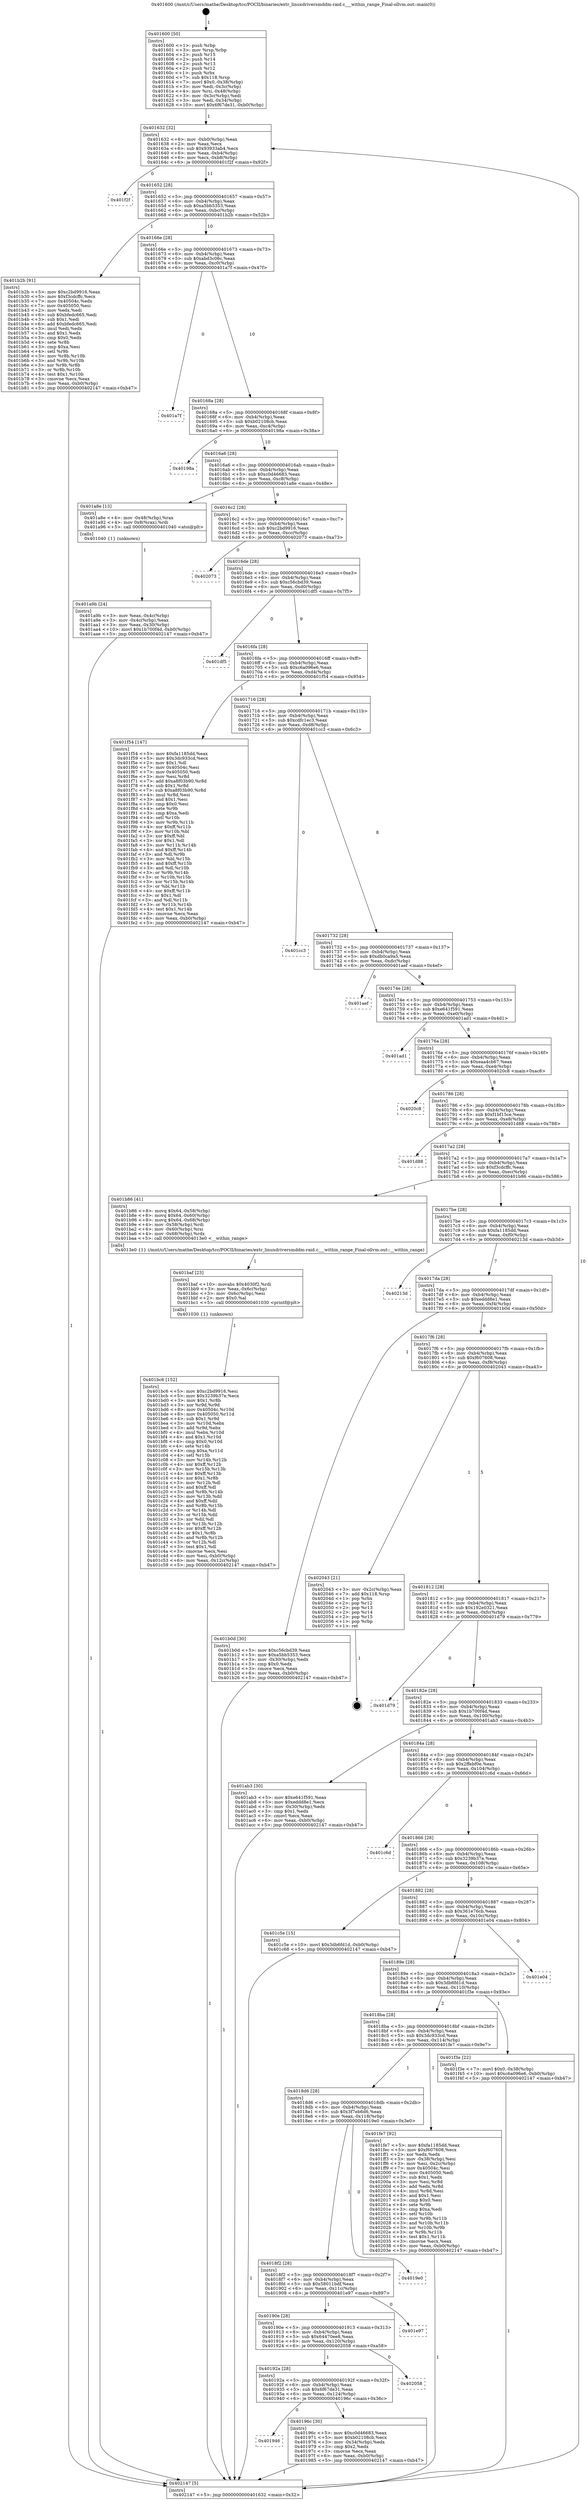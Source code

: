 digraph "0x401600" {
  label = "0x401600 (/mnt/c/Users/mathe/Desktop/tcc/POCII/binaries/extr_linuxdriversmddm-raid.c___within_range_Final-ollvm.out::main(0))"
  labelloc = "t"
  node[shape=record]

  Entry [label="",width=0.3,height=0.3,shape=circle,fillcolor=black,style=filled]
  "0x401632" [label="{
     0x401632 [32]\l
     | [instrs]\l
     &nbsp;&nbsp;0x401632 \<+6\>: mov -0xb0(%rbp),%eax\l
     &nbsp;&nbsp;0x401638 \<+2\>: mov %eax,%ecx\l
     &nbsp;&nbsp;0x40163a \<+6\>: sub $0x93933ab4,%ecx\l
     &nbsp;&nbsp;0x401640 \<+6\>: mov %eax,-0xb4(%rbp)\l
     &nbsp;&nbsp;0x401646 \<+6\>: mov %ecx,-0xb8(%rbp)\l
     &nbsp;&nbsp;0x40164c \<+6\>: je 0000000000401f2f \<main+0x92f\>\l
  }"]
  "0x401f2f" [label="{
     0x401f2f\l
  }", style=dashed]
  "0x401652" [label="{
     0x401652 [28]\l
     | [instrs]\l
     &nbsp;&nbsp;0x401652 \<+5\>: jmp 0000000000401657 \<main+0x57\>\l
     &nbsp;&nbsp;0x401657 \<+6\>: mov -0xb4(%rbp),%eax\l
     &nbsp;&nbsp;0x40165d \<+5\>: sub $0xa5bb5353,%eax\l
     &nbsp;&nbsp;0x401662 \<+6\>: mov %eax,-0xbc(%rbp)\l
     &nbsp;&nbsp;0x401668 \<+6\>: je 0000000000401b2b \<main+0x52b\>\l
  }"]
  Exit [label="",width=0.3,height=0.3,shape=circle,fillcolor=black,style=filled,peripheries=2]
  "0x401b2b" [label="{
     0x401b2b [91]\l
     | [instrs]\l
     &nbsp;&nbsp;0x401b2b \<+5\>: mov $0xc2bd9916,%eax\l
     &nbsp;&nbsp;0x401b30 \<+5\>: mov $0xf3cdcffc,%ecx\l
     &nbsp;&nbsp;0x401b35 \<+7\>: mov 0x40504c,%edx\l
     &nbsp;&nbsp;0x401b3c \<+7\>: mov 0x405050,%esi\l
     &nbsp;&nbsp;0x401b43 \<+2\>: mov %edx,%edi\l
     &nbsp;&nbsp;0x401b45 \<+6\>: sub $0xbfedc665,%edi\l
     &nbsp;&nbsp;0x401b4b \<+3\>: sub $0x1,%edi\l
     &nbsp;&nbsp;0x401b4e \<+6\>: add $0xbfedc665,%edi\l
     &nbsp;&nbsp;0x401b54 \<+3\>: imul %edi,%edx\l
     &nbsp;&nbsp;0x401b57 \<+3\>: and $0x1,%edx\l
     &nbsp;&nbsp;0x401b5a \<+3\>: cmp $0x0,%edx\l
     &nbsp;&nbsp;0x401b5d \<+4\>: sete %r8b\l
     &nbsp;&nbsp;0x401b61 \<+3\>: cmp $0xa,%esi\l
     &nbsp;&nbsp;0x401b64 \<+4\>: setl %r9b\l
     &nbsp;&nbsp;0x401b68 \<+3\>: mov %r8b,%r10b\l
     &nbsp;&nbsp;0x401b6b \<+3\>: and %r9b,%r10b\l
     &nbsp;&nbsp;0x401b6e \<+3\>: xor %r9b,%r8b\l
     &nbsp;&nbsp;0x401b71 \<+3\>: or %r8b,%r10b\l
     &nbsp;&nbsp;0x401b74 \<+4\>: test $0x1,%r10b\l
     &nbsp;&nbsp;0x401b78 \<+3\>: cmovne %ecx,%eax\l
     &nbsp;&nbsp;0x401b7b \<+6\>: mov %eax,-0xb0(%rbp)\l
     &nbsp;&nbsp;0x401b81 \<+5\>: jmp 0000000000402147 \<main+0xb47\>\l
  }"]
  "0x40166e" [label="{
     0x40166e [28]\l
     | [instrs]\l
     &nbsp;&nbsp;0x40166e \<+5\>: jmp 0000000000401673 \<main+0x73\>\l
     &nbsp;&nbsp;0x401673 \<+6\>: mov -0xb4(%rbp),%eax\l
     &nbsp;&nbsp;0x401679 \<+5\>: sub $0xabd3c06c,%eax\l
     &nbsp;&nbsp;0x40167e \<+6\>: mov %eax,-0xc0(%rbp)\l
     &nbsp;&nbsp;0x401684 \<+6\>: je 0000000000401a7f \<main+0x47f\>\l
  }"]
  "0x401bc6" [label="{
     0x401bc6 [152]\l
     | [instrs]\l
     &nbsp;&nbsp;0x401bc6 \<+5\>: mov $0xc2bd9916,%esi\l
     &nbsp;&nbsp;0x401bcb \<+5\>: mov $0x3239b37e,%ecx\l
     &nbsp;&nbsp;0x401bd0 \<+3\>: mov $0x1,%r8b\l
     &nbsp;&nbsp;0x401bd3 \<+3\>: xor %r9d,%r9d\l
     &nbsp;&nbsp;0x401bd6 \<+8\>: mov 0x40504c,%r10d\l
     &nbsp;&nbsp;0x401bde \<+8\>: mov 0x405050,%r11d\l
     &nbsp;&nbsp;0x401be6 \<+4\>: sub $0x1,%r9d\l
     &nbsp;&nbsp;0x401bea \<+3\>: mov %r10d,%ebx\l
     &nbsp;&nbsp;0x401bed \<+3\>: add %r9d,%ebx\l
     &nbsp;&nbsp;0x401bf0 \<+4\>: imul %ebx,%r10d\l
     &nbsp;&nbsp;0x401bf4 \<+4\>: and $0x1,%r10d\l
     &nbsp;&nbsp;0x401bf8 \<+4\>: cmp $0x0,%r10d\l
     &nbsp;&nbsp;0x401bfc \<+4\>: sete %r14b\l
     &nbsp;&nbsp;0x401c00 \<+4\>: cmp $0xa,%r11d\l
     &nbsp;&nbsp;0x401c04 \<+4\>: setl %r15b\l
     &nbsp;&nbsp;0x401c08 \<+3\>: mov %r14b,%r12b\l
     &nbsp;&nbsp;0x401c0b \<+4\>: xor $0xff,%r12b\l
     &nbsp;&nbsp;0x401c0f \<+3\>: mov %r15b,%r13b\l
     &nbsp;&nbsp;0x401c12 \<+4\>: xor $0xff,%r13b\l
     &nbsp;&nbsp;0x401c16 \<+4\>: xor $0x1,%r8b\l
     &nbsp;&nbsp;0x401c1a \<+3\>: mov %r12b,%dl\l
     &nbsp;&nbsp;0x401c1d \<+3\>: and $0xff,%dl\l
     &nbsp;&nbsp;0x401c20 \<+3\>: and %r8b,%r14b\l
     &nbsp;&nbsp;0x401c23 \<+3\>: mov %r13b,%dil\l
     &nbsp;&nbsp;0x401c26 \<+4\>: and $0xff,%dil\l
     &nbsp;&nbsp;0x401c2a \<+3\>: and %r8b,%r15b\l
     &nbsp;&nbsp;0x401c2d \<+3\>: or %r14b,%dl\l
     &nbsp;&nbsp;0x401c30 \<+3\>: or %r15b,%dil\l
     &nbsp;&nbsp;0x401c33 \<+3\>: xor %dil,%dl\l
     &nbsp;&nbsp;0x401c36 \<+3\>: or %r13b,%r12b\l
     &nbsp;&nbsp;0x401c39 \<+4\>: xor $0xff,%r12b\l
     &nbsp;&nbsp;0x401c3d \<+4\>: or $0x1,%r8b\l
     &nbsp;&nbsp;0x401c41 \<+3\>: and %r8b,%r12b\l
     &nbsp;&nbsp;0x401c44 \<+3\>: or %r12b,%dl\l
     &nbsp;&nbsp;0x401c47 \<+3\>: test $0x1,%dl\l
     &nbsp;&nbsp;0x401c4a \<+3\>: cmovne %ecx,%esi\l
     &nbsp;&nbsp;0x401c4d \<+6\>: mov %esi,-0xb0(%rbp)\l
     &nbsp;&nbsp;0x401c53 \<+6\>: mov %eax,-0x12c(%rbp)\l
     &nbsp;&nbsp;0x401c59 \<+5\>: jmp 0000000000402147 \<main+0xb47\>\l
  }"]
  "0x401a7f" [label="{
     0x401a7f\l
  }", style=dashed]
  "0x40168a" [label="{
     0x40168a [28]\l
     | [instrs]\l
     &nbsp;&nbsp;0x40168a \<+5\>: jmp 000000000040168f \<main+0x8f\>\l
     &nbsp;&nbsp;0x40168f \<+6\>: mov -0xb4(%rbp),%eax\l
     &nbsp;&nbsp;0x401695 \<+5\>: sub $0xb02108cb,%eax\l
     &nbsp;&nbsp;0x40169a \<+6\>: mov %eax,-0xc4(%rbp)\l
     &nbsp;&nbsp;0x4016a0 \<+6\>: je 000000000040198a \<main+0x38a\>\l
  }"]
  "0x401baf" [label="{
     0x401baf [23]\l
     | [instrs]\l
     &nbsp;&nbsp;0x401baf \<+10\>: movabs $0x4030f2,%rdi\l
     &nbsp;&nbsp;0x401bb9 \<+3\>: mov %eax,-0x6c(%rbp)\l
     &nbsp;&nbsp;0x401bbc \<+3\>: mov -0x6c(%rbp),%esi\l
     &nbsp;&nbsp;0x401bbf \<+2\>: mov $0x0,%al\l
     &nbsp;&nbsp;0x401bc1 \<+5\>: call 0000000000401030 \<printf@plt\>\l
     | [calls]\l
     &nbsp;&nbsp;0x401030 \{1\} (unknown)\l
  }"]
  "0x40198a" [label="{
     0x40198a\l
  }", style=dashed]
  "0x4016a6" [label="{
     0x4016a6 [28]\l
     | [instrs]\l
     &nbsp;&nbsp;0x4016a6 \<+5\>: jmp 00000000004016ab \<main+0xab\>\l
     &nbsp;&nbsp;0x4016ab \<+6\>: mov -0xb4(%rbp),%eax\l
     &nbsp;&nbsp;0x4016b1 \<+5\>: sub $0xc0d46683,%eax\l
     &nbsp;&nbsp;0x4016b6 \<+6\>: mov %eax,-0xc8(%rbp)\l
     &nbsp;&nbsp;0x4016bc \<+6\>: je 0000000000401a8e \<main+0x48e\>\l
  }"]
  "0x401a9b" [label="{
     0x401a9b [24]\l
     | [instrs]\l
     &nbsp;&nbsp;0x401a9b \<+3\>: mov %eax,-0x4c(%rbp)\l
     &nbsp;&nbsp;0x401a9e \<+3\>: mov -0x4c(%rbp),%eax\l
     &nbsp;&nbsp;0x401aa1 \<+3\>: mov %eax,-0x30(%rbp)\l
     &nbsp;&nbsp;0x401aa4 \<+10\>: movl $0x1b700f4d,-0xb0(%rbp)\l
     &nbsp;&nbsp;0x401aae \<+5\>: jmp 0000000000402147 \<main+0xb47\>\l
  }"]
  "0x401a8e" [label="{
     0x401a8e [13]\l
     | [instrs]\l
     &nbsp;&nbsp;0x401a8e \<+4\>: mov -0x48(%rbp),%rax\l
     &nbsp;&nbsp;0x401a92 \<+4\>: mov 0x8(%rax),%rdi\l
     &nbsp;&nbsp;0x401a96 \<+5\>: call 0000000000401040 \<atoi@plt\>\l
     | [calls]\l
     &nbsp;&nbsp;0x401040 \{1\} (unknown)\l
  }"]
  "0x4016c2" [label="{
     0x4016c2 [28]\l
     | [instrs]\l
     &nbsp;&nbsp;0x4016c2 \<+5\>: jmp 00000000004016c7 \<main+0xc7\>\l
     &nbsp;&nbsp;0x4016c7 \<+6\>: mov -0xb4(%rbp),%eax\l
     &nbsp;&nbsp;0x4016cd \<+5\>: sub $0xc2bd9916,%eax\l
     &nbsp;&nbsp;0x4016d2 \<+6\>: mov %eax,-0xcc(%rbp)\l
     &nbsp;&nbsp;0x4016d8 \<+6\>: je 0000000000402073 \<main+0xa73\>\l
  }"]
  "0x401600" [label="{
     0x401600 [50]\l
     | [instrs]\l
     &nbsp;&nbsp;0x401600 \<+1\>: push %rbp\l
     &nbsp;&nbsp;0x401601 \<+3\>: mov %rsp,%rbp\l
     &nbsp;&nbsp;0x401604 \<+2\>: push %r15\l
     &nbsp;&nbsp;0x401606 \<+2\>: push %r14\l
     &nbsp;&nbsp;0x401608 \<+2\>: push %r13\l
     &nbsp;&nbsp;0x40160a \<+2\>: push %r12\l
     &nbsp;&nbsp;0x40160c \<+1\>: push %rbx\l
     &nbsp;&nbsp;0x40160d \<+7\>: sub $0x118,%rsp\l
     &nbsp;&nbsp;0x401614 \<+7\>: movl $0x0,-0x38(%rbp)\l
     &nbsp;&nbsp;0x40161b \<+3\>: mov %edi,-0x3c(%rbp)\l
     &nbsp;&nbsp;0x40161e \<+4\>: mov %rsi,-0x48(%rbp)\l
     &nbsp;&nbsp;0x401622 \<+3\>: mov -0x3c(%rbp),%edi\l
     &nbsp;&nbsp;0x401625 \<+3\>: mov %edi,-0x34(%rbp)\l
     &nbsp;&nbsp;0x401628 \<+10\>: movl $0x6f67de31,-0xb0(%rbp)\l
  }"]
  "0x402073" [label="{
     0x402073\l
  }", style=dashed]
  "0x4016de" [label="{
     0x4016de [28]\l
     | [instrs]\l
     &nbsp;&nbsp;0x4016de \<+5\>: jmp 00000000004016e3 \<main+0xe3\>\l
     &nbsp;&nbsp;0x4016e3 \<+6\>: mov -0xb4(%rbp),%eax\l
     &nbsp;&nbsp;0x4016e9 \<+5\>: sub $0xc56cbd39,%eax\l
     &nbsp;&nbsp;0x4016ee \<+6\>: mov %eax,-0xd0(%rbp)\l
     &nbsp;&nbsp;0x4016f4 \<+6\>: je 0000000000401df5 \<main+0x7f5\>\l
  }"]
  "0x402147" [label="{
     0x402147 [5]\l
     | [instrs]\l
     &nbsp;&nbsp;0x402147 \<+5\>: jmp 0000000000401632 \<main+0x32\>\l
  }"]
  "0x401df5" [label="{
     0x401df5\l
  }", style=dashed]
  "0x4016fa" [label="{
     0x4016fa [28]\l
     | [instrs]\l
     &nbsp;&nbsp;0x4016fa \<+5\>: jmp 00000000004016ff \<main+0xff\>\l
     &nbsp;&nbsp;0x4016ff \<+6\>: mov -0xb4(%rbp),%eax\l
     &nbsp;&nbsp;0x401705 \<+5\>: sub $0xc6a096e6,%eax\l
     &nbsp;&nbsp;0x40170a \<+6\>: mov %eax,-0xd4(%rbp)\l
     &nbsp;&nbsp;0x401710 \<+6\>: je 0000000000401f54 \<main+0x954\>\l
  }"]
  "0x401946" [label="{
     0x401946\l
  }", style=dashed]
  "0x401f54" [label="{
     0x401f54 [147]\l
     | [instrs]\l
     &nbsp;&nbsp;0x401f54 \<+5\>: mov $0xfa1185dd,%eax\l
     &nbsp;&nbsp;0x401f59 \<+5\>: mov $0x3dc933cd,%ecx\l
     &nbsp;&nbsp;0x401f5e \<+2\>: mov $0x1,%dl\l
     &nbsp;&nbsp;0x401f60 \<+7\>: mov 0x40504c,%esi\l
     &nbsp;&nbsp;0x401f67 \<+7\>: mov 0x405050,%edi\l
     &nbsp;&nbsp;0x401f6e \<+3\>: mov %esi,%r8d\l
     &nbsp;&nbsp;0x401f71 \<+7\>: add $0xa8f03b90,%r8d\l
     &nbsp;&nbsp;0x401f78 \<+4\>: sub $0x1,%r8d\l
     &nbsp;&nbsp;0x401f7c \<+7\>: sub $0xa8f03b90,%r8d\l
     &nbsp;&nbsp;0x401f83 \<+4\>: imul %r8d,%esi\l
     &nbsp;&nbsp;0x401f87 \<+3\>: and $0x1,%esi\l
     &nbsp;&nbsp;0x401f8a \<+3\>: cmp $0x0,%esi\l
     &nbsp;&nbsp;0x401f8d \<+4\>: sete %r9b\l
     &nbsp;&nbsp;0x401f91 \<+3\>: cmp $0xa,%edi\l
     &nbsp;&nbsp;0x401f94 \<+4\>: setl %r10b\l
     &nbsp;&nbsp;0x401f98 \<+3\>: mov %r9b,%r11b\l
     &nbsp;&nbsp;0x401f9b \<+4\>: xor $0xff,%r11b\l
     &nbsp;&nbsp;0x401f9f \<+3\>: mov %r10b,%bl\l
     &nbsp;&nbsp;0x401fa2 \<+3\>: xor $0xff,%bl\l
     &nbsp;&nbsp;0x401fa5 \<+3\>: xor $0x1,%dl\l
     &nbsp;&nbsp;0x401fa8 \<+3\>: mov %r11b,%r14b\l
     &nbsp;&nbsp;0x401fab \<+4\>: and $0xff,%r14b\l
     &nbsp;&nbsp;0x401faf \<+3\>: and %dl,%r9b\l
     &nbsp;&nbsp;0x401fb2 \<+3\>: mov %bl,%r15b\l
     &nbsp;&nbsp;0x401fb5 \<+4\>: and $0xff,%r15b\l
     &nbsp;&nbsp;0x401fb9 \<+3\>: and %dl,%r10b\l
     &nbsp;&nbsp;0x401fbc \<+3\>: or %r9b,%r14b\l
     &nbsp;&nbsp;0x401fbf \<+3\>: or %r10b,%r15b\l
     &nbsp;&nbsp;0x401fc2 \<+3\>: xor %r15b,%r14b\l
     &nbsp;&nbsp;0x401fc5 \<+3\>: or %bl,%r11b\l
     &nbsp;&nbsp;0x401fc8 \<+4\>: xor $0xff,%r11b\l
     &nbsp;&nbsp;0x401fcc \<+3\>: or $0x1,%dl\l
     &nbsp;&nbsp;0x401fcf \<+3\>: and %dl,%r11b\l
     &nbsp;&nbsp;0x401fd2 \<+3\>: or %r11b,%r14b\l
     &nbsp;&nbsp;0x401fd5 \<+4\>: test $0x1,%r14b\l
     &nbsp;&nbsp;0x401fd9 \<+3\>: cmovne %ecx,%eax\l
     &nbsp;&nbsp;0x401fdc \<+6\>: mov %eax,-0xb0(%rbp)\l
     &nbsp;&nbsp;0x401fe2 \<+5\>: jmp 0000000000402147 \<main+0xb47\>\l
  }"]
  "0x401716" [label="{
     0x401716 [28]\l
     | [instrs]\l
     &nbsp;&nbsp;0x401716 \<+5\>: jmp 000000000040171b \<main+0x11b\>\l
     &nbsp;&nbsp;0x40171b \<+6\>: mov -0xb4(%rbp),%eax\l
     &nbsp;&nbsp;0x401721 \<+5\>: sub $0xcdfc1ec3,%eax\l
     &nbsp;&nbsp;0x401726 \<+6\>: mov %eax,-0xd8(%rbp)\l
     &nbsp;&nbsp;0x40172c \<+6\>: je 0000000000401cc3 \<main+0x6c3\>\l
  }"]
  "0x40196c" [label="{
     0x40196c [30]\l
     | [instrs]\l
     &nbsp;&nbsp;0x40196c \<+5\>: mov $0xc0d46683,%eax\l
     &nbsp;&nbsp;0x401971 \<+5\>: mov $0xb02108cb,%ecx\l
     &nbsp;&nbsp;0x401976 \<+3\>: mov -0x34(%rbp),%edx\l
     &nbsp;&nbsp;0x401979 \<+3\>: cmp $0x2,%edx\l
     &nbsp;&nbsp;0x40197c \<+3\>: cmovne %ecx,%eax\l
     &nbsp;&nbsp;0x40197f \<+6\>: mov %eax,-0xb0(%rbp)\l
     &nbsp;&nbsp;0x401985 \<+5\>: jmp 0000000000402147 \<main+0xb47\>\l
  }"]
  "0x401cc3" [label="{
     0x401cc3\l
  }", style=dashed]
  "0x401732" [label="{
     0x401732 [28]\l
     | [instrs]\l
     &nbsp;&nbsp;0x401732 \<+5\>: jmp 0000000000401737 \<main+0x137\>\l
     &nbsp;&nbsp;0x401737 \<+6\>: mov -0xb4(%rbp),%eax\l
     &nbsp;&nbsp;0x40173d \<+5\>: sub $0xdb0ca9a5,%eax\l
     &nbsp;&nbsp;0x401742 \<+6\>: mov %eax,-0xdc(%rbp)\l
     &nbsp;&nbsp;0x401748 \<+6\>: je 0000000000401aef \<main+0x4ef\>\l
  }"]
  "0x40192a" [label="{
     0x40192a [28]\l
     | [instrs]\l
     &nbsp;&nbsp;0x40192a \<+5\>: jmp 000000000040192f \<main+0x32f\>\l
     &nbsp;&nbsp;0x40192f \<+6\>: mov -0xb4(%rbp),%eax\l
     &nbsp;&nbsp;0x401935 \<+5\>: sub $0x6f67de31,%eax\l
     &nbsp;&nbsp;0x40193a \<+6\>: mov %eax,-0x124(%rbp)\l
     &nbsp;&nbsp;0x401940 \<+6\>: je 000000000040196c \<main+0x36c\>\l
  }"]
  "0x401aef" [label="{
     0x401aef\l
  }", style=dashed]
  "0x40174e" [label="{
     0x40174e [28]\l
     | [instrs]\l
     &nbsp;&nbsp;0x40174e \<+5\>: jmp 0000000000401753 \<main+0x153\>\l
     &nbsp;&nbsp;0x401753 \<+6\>: mov -0xb4(%rbp),%eax\l
     &nbsp;&nbsp;0x401759 \<+5\>: sub $0xe641f591,%eax\l
     &nbsp;&nbsp;0x40175e \<+6\>: mov %eax,-0xe0(%rbp)\l
     &nbsp;&nbsp;0x401764 \<+6\>: je 0000000000401ad1 \<main+0x4d1\>\l
  }"]
  "0x402058" [label="{
     0x402058\l
  }", style=dashed]
  "0x401ad1" [label="{
     0x401ad1\l
  }", style=dashed]
  "0x40176a" [label="{
     0x40176a [28]\l
     | [instrs]\l
     &nbsp;&nbsp;0x40176a \<+5\>: jmp 000000000040176f \<main+0x16f\>\l
     &nbsp;&nbsp;0x40176f \<+6\>: mov -0xb4(%rbp),%eax\l
     &nbsp;&nbsp;0x401775 \<+5\>: sub $0xeaa4cb67,%eax\l
     &nbsp;&nbsp;0x40177a \<+6\>: mov %eax,-0xe4(%rbp)\l
     &nbsp;&nbsp;0x401780 \<+6\>: je 00000000004020c8 \<main+0xac8\>\l
  }"]
  "0x40190e" [label="{
     0x40190e [28]\l
     | [instrs]\l
     &nbsp;&nbsp;0x40190e \<+5\>: jmp 0000000000401913 \<main+0x313\>\l
     &nbsp;&nbsp;0x401913 \<+6\>: mov -0xb4(%rbp),%eax\l
     &nbsp;&nbsp;0x401919 \<+5\>: sub $0x64470ee8,%eax\l
     &nbsp;&nbsp;0x40191e \<+6\>: mov %eax,-0x120(%rbp)\l
     &nbsp;&nbsp;0x401924 \<+6\>: je 0000000000402058 \<main+0xa58\>\l
  }"]
  "0x4020c8" [label="{
     0x4020c8\l
  }", style=dashed]
  "0x401786" [label="{
     0x401786 [28]\l
     | [instrs]\l
     &nbsp;&nbsp;0x401786 \<+5\>: jmp 000000000040178b \<main+0x18b\>\l
     &nbsp;&nbsp;0x40178b \<+6\>: mov -0xb4(%rbp),%eax\l
     &nbsp;&nbsp;0x401791 \<+5\>: sub $0xf1bf15ce,%eax\l
     &nbsp;&nbsp;0x401796 \<+6\>: mov %eax,-0xe8(%rbp)\l
     &nbsp;&nbsp;0x40179c \<+6\>: je 0000000000401d88 \<main+0x788\>\l
  }"]
  "0x401e97" [label="{
     0x401e97\l
  }", style=dashed]
  "0x401d88" [label="{
     0x401d88\l
  }", style=dashed]
  "0x4017a2" [label="{
     0x4017a2 [28]\l
     | [instrs]\l
     &nbsp;&nbsp;0x4017a2 \<+5\>: jmp 00000000004017a7 \<main+0x1a7\>\l
     &nbsp;&nbsp;0x4017a7 \<+6\>: mov -0xb4(%rbp),%eax\l
     &nbsp;&nbsp;0x4017ad \<+5\>: sub $0xf3cdcffc,%eax\l
     &nbsp;&nbsp;0x4017b2 \<+6\>: mov %eax,-0xec(%rbp)\l
     &nbsp;&nbsp;0x4017b8 \<+6\>: je 0000000000401b86 \<main+0x586\>\l
  }"]
  "0x4018f2" [label="{
     0x4018f2 [28]\l
     | [instrs]\l
     &nbsp;&nbsp;0x4018f2 \<+5\>: jmp 00000000004018f7 \<main+0x2f7\>\l
     &nbsp;&nbsp;0x4018f7 \<+6\>: mov -0xb4(%rbp),%eax\l
     &nbsp;&nbsp;0x4018fd \<+5\>: sub $0x58011bdf,%eax\l
     &nbsp;&nbsp;0x401902 \<+6\>: mov %eax,-0x11c(%rbp)\l
     &nbsp;&nbsp;0x401908 \<+6\>: je 0000000000401e97 \<main+0x897\>\l
  }"]
  "0x401b86" [label="{
     0x401b86 [41]\l
     | [instrs]\l
     &nbsp;&nbsp;0x401b86 \<+8\>: movq $0x64,-0x58(%rbp)\l
     &nbsp;&nbsp;0x401b8e \<+8\>: movq $0x64,-0x60(%rbp)\l
     &nbsp;&nbsp;0x401b96 \<+8\>: movq $0x64,-0x68(%rbp)\l
     &nbsp;&nbsp;0x401b9e \<+4\>: mov -0x58(%rbp),%rdi\l
     &nbsp;&nbsp;0x401ba2 \<+4\>: mov -0x60(%rbp),%rsi\l
     &nbsp;&nbsp;0x401ba6 \<+4\>: mov -0x68(%rbp),%rdx\l
     &nbsp;&nbsp;0x401baa \<+5\>: call 00000000004013e0 \<__within_range\>\l
     | [calls]\l
     &nbsp;&nbsp;0x4013e0 \{1\} (/mnt/c/Users/mathe/Desktop/tcc/POCII/binaries/extr_linuxdriversmddm-raid.c___within_range_Final-ollvm.out::__within_range)\l
  }"]
  "0x4017be" [label="{
     0x4017be [28]\l
     | [instrs]\l
     &nbsp;&nbsp;0x4017be \<+5\>: jmp 00000000004017c3 \<main+0x1c3\>\l
     &nbsp;&nbsp;0x4017c3 \<+6\>: mov -0xb4(%rbp),%eax\l
     &nbsp;&nbsp;0x4017c9 \<+5\>: sub $0xfa1185dd,%eax\l
     &nbsp;&nbsp;0x4017ce \<+6\>: mov %eax,-0xf0(%rbp)\l
     &nbsp;&nbsp;0x4017d4 \<+6\>: je 000000000040213d \<main+0xb3d\>\l
  }"]
  "0x4019e0" [label="{
     0x4019e0\l
  }", style=dashed]
  "0x40213d" [label="{
     0x40213d\l
  }", style=dashed]
  "0x4017da" [label="{
     0x4017da [28]\l
     | [instrs]\l
     &nbsp;&nbsp;0x4017da \<+5\>: jmp 00000000004017df \<main+0x1df\>\l
     &nbsp;&nbsp;0x4017df \<+6\>: mov -0xb4(%rbp),%eax\l
     &nbsp;&nbsp;0x4017e5 \<+5\>: sub $0xeddd8e1,%eax\l
     &nbsp;&nbsp;0x4017ea \<+6\>: mov %eax,-0xf4(%rbp)\l
     &nbsp;&nbsp;0x4017f0 \<+6\>: je 0000000000401b0d \<main+0x50d\>\l
  }"]
  "0x4018d6" [label="{
     0x4018d6 [28]\l
     | [instrs]\l
     &nbsp;&nbsp;0x4018d6 \<+5\>: jmp 00000000004018db \<main+0x2db\>\l
     &nbsp;&nbsp;0x4018db \<+6\>: mov -0xb4(%rbp),%eax\l
     &nbsp;&nbsp;0x4018e1 \<+5\>: sub $0x3f7eb6d6,%eax\l
     &nbsp;&nbsp;0x4018e6 \<+6\>: mov %eax,-0x118(%rbp)\l
     &nbsp;&nbsp;0x4018ec \<+6\>: je 00000000004019e0 \<main+0x3e0\>\l
  }"]
  "0x401b0d" [label="{
     0x401b0d [30]\l
     | [instrs]\l
     &nbsp;&nbsp;0x401b0d \<+5\>: mov $0xc56cbd39,%eax\l
     &nbsp;&nbsp;0x401b12 \<+5\>: mov $0xa5bb5353,%ecx\l
     &nbsp;&nbsp;0x401b17 \<+3\>: mov -0x30(%rbp),%edx\l
     &nbsp;&nbsp;0x401b1a \<+3\>: cmp $0x0,%edx\l
     &nbsp;&nbsp;0x401b1d \<+3\>: cmove %ecx,%eax\l
     &nbsp;&nbsp;0x401b20 \<+6\>: mov %eax,-0xb0(%rbp)\l
     &nbsp;&nbsp;0x401b26 \<+5\>: jmp 0000000000402147 \<main+0xb47\>\l
  }"]
  "0x4017f6" [label="{
     0x4017f6 [28]\l
     | [instrs]\l
     &nbsp;&nbsp;0x4017f6 \<+5\>: jmp 00000000004017fb \<main+0x1fb\>\l
     &nbsp;&nbsp;0x4017fb \<+6\>: mov -0xb4(%rbp),%eax\l
     &nbsp;&nbsp;0x401801 \<+5\>: sub $0xf607608,%eax\l
     &nbsp;&nbsp;0x401806 \<+6\>: mov %eax,-0xf8(%rbp)\l
     &nbsp;&nbsp;0x40180c \<+6\>: je 0000000000402043 \<main+0xa43\>\l
  }"]
  "0x401fe7" [label="{
     0x401fe7 [92]\l
     | [instrs]\l
     &nbsp;&nbsp;0x401fe7 \<+5\>: mov $0xfa1185dd,%eax\l
     &nbsp;&nbsp;0x401fec \<+5\>: mov $0xf607608,%ecx\l
     &nbsp;&nbsp;0x401ff1 \<+2\>: xor %edx,%edx\l
     &nbsp;&nbsp;0x401ff3 \<+3\>: mov -0x38(%rbp),%esi\l
     &nbsp;&nbsp;0x401ff6 \<+3\>: mov %esi,-0x2c(%rbp)\l
     &nbsp;&nbsp;0x401ff9 \<+7\>: mov 0x40504c,%esi\l
     &nbsp;&nbsp;0x402000 \<+7\>: mov 0x405050,%edi\l
     &nbsp;&nbsp;0x402007 \<+3\>: sub $0x1,%edx\l
     &nbsp;&nbsp;0x40200a \<+3\>: mov %esi,%r8d\l
     &nbsp;&nbsp;0x40200d \<+3\>: add %edx,%r8d\l
     &nbsp;&nbsp;0x402010 \<+4\>: imul %r8d,%esi\l
     &nbsp;&nbsp;0x402014 \<+3\>: and $0x1,%esi\l
     &nbsp;&nbsp;0x402017 \<+3\>: cmp $0x0,%esi\l
     &nbsp;&nbsp;0x40201a \<+4\>: sete %r9b\l
     &nbsp;&nbsp;0x40201e \<+3\>: cmp $0xa,%edi\l
     &nbsp;&nbsp;0x402021 \<+4\>: setl %r10b\l
     &nbsp;&nbsp;0x402025 \<+3\>: mov %r9b,%r11b\l
     &nbsp;&nbsp;0x402028 \<+3\>: and %r10b,%r11b\l
     &nbsp;&nbsp;0x40202b \<+3\>: xor %r10b,%r9b\l
     &nbsp;&nbsp;0x40202e \<+3\>: or %r9b,%r11b\l
     &nbsp;&nbsp;0x402031 \<+4\>: test $0x1,%r11b\l
     &nbsp;&nbsp;0x402035 \<+3\>: cmovne %ecx,%eax\l
     &nbsp;&nbsp;0x402038 \<+6\>: mov %eax,-0xb0(%rbp)\l
     &nbsp;&nbsp;0x40203e \<+5\>: jmp 0000000000402147 \<main+0xb47\>\l
  }"]
  "0x402043" [label="{
     0x402043 [21]\l
     | [instrs]\l
     &nbsp;&nbsp;0x402043 \<+3\>: mov -0x2c(%rbp),%eax\l
     &nbsp;&nbsp;0x402046 \<+7\>: add $0x118,%rsp\l
     &nbsp;&nbsp;0x40204d \<+1\>: pop %rbx\l
     &nbsp;&nbsp;0x40204e \<+2\>: pop %r12\l
     &nbsp;&nbsp;0x402050 \<+2\>: pop %r13\l
     &nbsp;&nbsp;0x402052 \<+2\>: pop %r14\l
     &nbsp;&nbsp;0x402054 \<+2\>: pop %r15\l
     &nbsp;&nbsp;0x402056 \<+1\>: pop %rbp\l
     &nbsp;&nbsp;0x402057 \<+1\>: ret\l
  }"]
  "0x401812" [label="{
     0x401812 [28]\l
     | [instrs]\l
     &nbsp;&nbsp;0x401812 \<+5\>: jmp 0000000000401817 \<main+0x217\>\l
     &nbsp;&nbsp;0x401817 \<+6\>: mov -0xb4(%rbp),%eax\l
     &nbsp;&nbsp;0x40181d \<+5\>: sub $0x192e0321,%eax\l
     &nbsp;&nbsp;0x401822 \<+6\>: mov %eax,-0xfc(%rbp)\l
     &nbsp;&nbsp;0x401828 \<+6\>: je 0000000000401d79 \<main+0x779\>\l
  }"]
  "0x4018ba" [label="{
     0x4018ba [28]\l
     | [instrs]\l
     &nbsp;&nbsp;0x4018ba \<+5\>: jmp 00000000004018bf \<main+0x2bf\>\l
     &nbsp;&nbsp;0x4018bf \<+6\>: mov -0xb4(%rbp),%eax\l
     &nbsp;&nbsp;0x4018c5 \<+5\>: sub $0x3dc933cd,%eax\l
     &nbsp;&nbsp;0x4018ca \<+6\>: mov %eax,-0x114(%rbp)\l
     &nbsp;&nbsp;0x4018d0 \<+6\>: je 0000000000401fe7 \<main+0x9e7\>\l
  }"]
  "0x401d79" [label="{
     0x401d79\l
  }", style=dashed]
  "0x40182e" [label="{
     0x40182e [28]\l
     | [instrs]\l
     &nbsp;&nbsp;0x40182e \<+5\>: jmp 0000000000401833 \<main+0x233\>\l
     &nbsp;&nbsp;0x401833 \<+6\>: mov -0xb4(%rbp),%eax\l
     &nbsp;&nbsp;0x401839 \<+5\>: sub $0x1b700f4d,%eax\l
     &nbsp;&nbsp;0x40183e \<+6\>: mov %eax,-0x100(%rbp)\l
     &nbsp;&nbsp;0x401844 \<+6\>: je 0000000000401ab3 \<main+0x4b3\>\l
  }"]
  "0x401f3e" [label="{
     0x401f3e [22]\l
     | [instrs]\l
     &nbsp;&nbsp;0x401f3e \<+7\>: movl $0x0,-0x38(%rbp)\l
     &nbsp;&nbsp;0x401f45 \<+10\>: movl $0xc6a096e6,-0xb0(%rbp)\l
     &nbsp;&nbsp;0x401f4f \<+5\>: jmp 0000000000402147 \<main+0xb47\>\l
  }"]
  "0x401ab3" [label="{
     0x401ab3 [30]\l
     | [instrs]\l
     &nbsp;&nbsp;0x401ab3 \<+5\>: mov $0xe641f591,%eax\l
     &nbsp;&nbsp;0x401ab8 \<+5\>: mov $0xeddd8e1,%ecx\l
     &nbsp;&nbsp;0x401abd \<+3\>: mov -0x30(%rbp),%edx\l
     &nbsp;&nbsp;0x401ac0 \<+3\>: cmp $0x1,%edx\l
     &nbsp;&nbsp;0x401ac3 \<+3\>: cmovl %ecx,%eax\l
     &nbsp;&nbsp;0x401ac6 \<+6\>: mov %eax,-0xb0(%rbp)\l
     &nbsp;&nbsp;0x401acc \<+5\>: jmp 0000000000402147 \<main+0xb47\>\l
  }"]
  "0x40184a" [label="{
     0x40184a [28]\l
     | [instrs]\l
     &nbsp;&nbsp;0x40184a \<+5\>: jmp 000000000040184f \<main+0x24f\>\l
     &nbsp;&nbsp;0x40184f \<+6\>: mov -0xb4(%rbp),%eax\l
     &nbsp;&nbsp;0x401855 \<+5\>: sub $0x2ffebf0e,%eax\l
     &nbsp;&nbsp;0x40185a \<+6\>: mov %eax,-0x104(%rbp)\l
     &nbsp;&nbsp;0x401860 \<+6\>: je 0000000000401c6d \<main+0x66d\>\l
  }"]
  "0x40189e" [label="{
     0x40189e [28]\l
     | [instrs]\l
     &nbsp;&nbsp;0x40189e \<+5\>: jmp 00000000004018a3 \<main+0x2a3\>\l
     &nbsp;&nbsp;0x4018a3 \<+6\>: mov -0xb4(%rbp),%eax\l
     &nbsp;&nbsp;0x4018a9 \<+5\>: sub $0x3db6fd1d,%eax\l
     &nbsp;&nbsp;0x4018ae \<+6\>: mov %eax,-0x110(%rbp)\l
     &nbsp;&nbsp;0x4018b4 \<+6\>: je 0000000000401f3e \<main+0x93e\>\l
  }"]
  "0x401c6d" [label="{
     0x401c6d\l
  }", style=dashed]
  "0x401866" [label="{
     0x401866 [28]\l
     | [instrs]\l
     &nbsp;&nbsp;0x401866 \<+5\>: jmp 000000000040186b \<main+0x26b\>\l
     &nbsp;&nbsp;0x40186b \<+6\>: mov -0xb4(%rbp),%eax\l
     &nbsp;&nbsp;0x401871 \<+5\>: sub $0x3239b37e,%eax\l
     &nbsp;&nbsp;0x401876 \<+6\>: mov %eax,-0x108(%rbp)\l
     &nbsp;&nbsp;0x40187c \<+6\>: je 0000000000401c5e \<main+0x65e\>\l
  }"]
  "0x401e04" [label="{
     0x401e04\l
  }", style=dashed]
  "0x401c5e" [label="{
     0x401c5e [15]\l
     | [instrs]\l
     &nbsp;&nbsp;0x401c5e \<+10\>: movl $0x3db6fd1d,-0xb0(%rbp)\l
     &nbsp;&nbsp;0x401c68 \<+5\>: jmp 0000000000402147 \<main+0xb47\>\l
  }"]
  "0x401882" [label="{
     0x401882 [28]\l
     | [instrs]\l
     &nbsp;&nbsp;0x401882 \<+5\>: jmp 0000000000401887 \<main+0x287\>\l
     &nbsp;&nbsp;0x401887 \<+6\>: mov -0xb4(%rbp),%eax\l
     &nbsp;&nbsp;0x40188d \<+5\>: sub $0x361e76cb,%eax\l
     &nbsp;&nbsp;0x401892 \<+6\>: mov %eax,-0x10c(%rbp)\l
     &nbsp;&nbsp;0x401898 \<+6\>: je 0000000000401e04 \<main+0x804\>\l
  }"]
  Entry -> "0x401600" [label=" 1"]
  "0x401632" -> "0x401f2f" [label=" 0"]
  "0x401632" -> "0x401652" [label=" 11"]
  "0x402043" -> Exit [label=" 1"]
  "0x401652" -> "0x401b2b" [label=" 1"]
  "0x401652" -> "0x40166e" [label=" 10"]
  "0x401fe7" -> "0x402147" [label=" 1"]
  "0x40166e" -> "0x401a7f" [label=" 0"]
  "0x40166e" -> "0x40168a" [label=" 10"]
  "0x401f54" -> "0x402147" [label=" 1"]
  "0x40168a" -> "0x40198a" [label=" 0"]
  "0x40168a" -> "0x4016a6" [label=" 10"]
  "0x401f3e" -> "0x402147" [label=" 1"]
  "0x4016a6" -> "0x401a8e" [label=" 1"]
  "0x4016a6" -> "0x4016c2" [label=" 9"]
  "0x401c5e" -> "0x402147" [label=" 1"]
  "0x4016c2" -> "0x402073" [label=" 0"]
  "0x4016c2" -> "0x4016de" [label=" 9"]
  "0x401bc6" -> "0x402147" [label=" 1"]
  "0x4016de" -> "0x401df5" [label=" 0"]
  "0x4016de" -> "0x4016fa" [label=" 9"]
  "0x401baf" -> "0x401bc6" [label=" 1"]
  "0x4016fa" -> "0x401f54" [label=" 1"]
  "0x4016fa" -> "0x401716" [label=" 8"]
  "0x401b86" -> "0x401baf" [label=" 1"]
  "0x401716" -> "0x401cc3" [label=" 0"]
  "0x401716" -> "0x401732" [label=" 8"]
  "0x401b2b" -> "0x402147" [label=" 1"]
  "0x401732" -> "0x401aef" [label=" 0"]
  "0x401732" -> "0x40174e" [label=" 8"]
  "0x401ab3" -> "0x402147" [label=" 1"]
  "0x40174e" -> "0x401ad1" [label=" 0"]
  "0x40174e" -> "0x40176a" [label=" 8"]
  "0x401a9b" -> "0x402147" [label=" 1"]
  "0x40176a" -> "0x4020c8" [label=" 0"]
  "0x40176a" -> "0x401786" [label=" 8"]
  "0x402147" -> "0x401632" [label=" 10"]
  "0x401786" -> "0x401d88" [label=" 0"]
  "0x401786" -> "0x4017a2" [label=" 8"]
  "0x401600" -> "0x401632" [label=" 1"]
  "0x4017a2" -> "0x401b86" [label=" 1"]
  "0x4017a2" -> "0x4017be" [label=" 7"]
  "0x40192a" -> "0x401946" [label=" 0"]
  "0x4017be" -> "0x40213d" [label=" 0"]
  "0x4017be" -> "0x4017da" [label=" 7"]
  "0x40192a" -> "0x40196c" [label=" 1"]
  "0x4017da" -> "0x401b0d" [label=" 1"]
  "0x4017da" -> "0x4017f6" [label=" 6"]
  "0x40190e" -> "0x40192a" [label=" 1"]
  "0x4017f6" -> "0x402043" [label=" 1"]
  "0x4017f6" -> "0x401812" [label=" 5"]
  "0x40190e" -> "0x402058" [label=" 0"]
  "0x401812" -> "0x401d79" [label=" 0"]
  "0x401812" -> "0x40182e" [label=" 5"]
  "0x4018f2" -> "0x40190e" [label=" 1"]
  "0x40182e" -> "0x401ab3" [label=" 1"]
  "0x40182e" -> "0x40184a" [label=" 4"]
  "0x4018f2" -> "0x401e97" [label=" 0"]
  "0x40184a" -> "0x401c6d" [label=" 0"]
  "0x40184a" -> "0x401866" [label=" 4"]
  "0x4018d6" -> "0x4018f2" [label=" 1"]
  "0x401866" -> "0x401c5e" [label=" 1"]
  "0x401866" -> "0x401882" [label=" 3"]
  "0x4018d6" -> "0x4019e0" [label=" 0"]
  "0x401882" -> "0x401e04" [label=" 0"]
  "0x401882" -> "0x40189e" [label=" 3"]
  "0x40196c" -> "0x402147" [label=" 1"]
  "0x40189e" -> "0x401f3e" [label=" 1"]
  "0x40189e" -> "0x4018ba" [label=" 2"]
  "0x401a8e" -> "0x401a9b" [label=" 1"]
  "0x4018ba" -> "0x401fe7" [label=" 1"]
  "0x4018ba" -> "0x4018d6" [label=" 1"]
  "0x401b0d" -> "0x402147" [label=" 1"]
}
